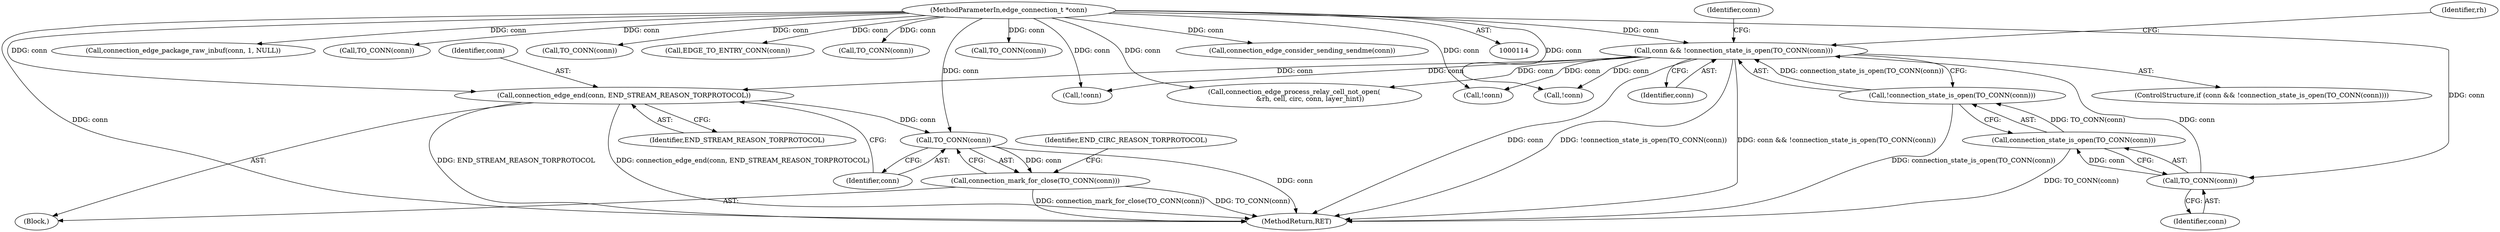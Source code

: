 digraph "0_tor_56a7c5bc15e0447203a491c1ee37de9939ad1dcd@API" {
"1000373" [label="(Call,connection_edge_end(conn, END_STREAM_REASON_TORPROTOCOL))"];
"1000205" [label="(Call,conn && !connection_state_is_open(TO_CONN(conn)))"];
"1000209" [label="(Call,TO_CONN(conn))"];
"1000117" [label="(MethodParameterIn,edge_connection_t *conn)"];
"1000207" [label="(Call,!connection_state_is_open(TO_CONN(conn)))"];
"1000208" [label="(Call,connection_state_is_open(TO_CONN(conn)))"];
"1000377" [label="(Call,TO_CONN(conn))"];
"1000376" [label="(Call,connection_mark_for_close(TO_CONN(conn)))"];
"1000952" [label="(Call,connection_edge_package_raw_inbuf(conn, 1, NULL))"];
"1000530" [label="(Call,TO_CONN(conn))"];
"1000217" [label="(Identifier,conn)"];
"1000117" [label="(MethodParameterIn,edge_connection_t *conn)"];
"1001058" [label="(MethodReturn,RET)"];
"1000439" [label="(Call,TO_CONN(conn))"];
"1000488" [label="(Call,EDGE_TO_ENTRY_CONN(conn))"];
"1000374" [label="(Identifier,conn)"];
"1000204" [label="(ControlStructure,if (conn && !connection_state_is_open(TO_CONN(conn))))"];
"1000376" [label="(Call,connection_mark_for_close(TO_CONN(conn)))"];
"1000209" [label="(Call,TO_CONN(conn))"];
"1000207" [label="(Call,!connection_state_is_open(TO_CONN(conn)))"];
"1000959" [label="(Call,TO_CONN(conn))"];
"1000375" [label="(Identifier,END_STREAM_REASON_TORPROTOCOL)"];
"1000208" [label="(Call,connection_state_is_open(TO_CONN(conn)))"];
"1000377" [label="(Call,TO_CONN(conn))"];
"1000381" [label="(Identifier,END_CIRC_REASON_TORPROTOCOL)"];
"1000205" [label="(Call,conn && !connection_state_is_open(TO_CONN(conn)))"];
"1000372" [label="(Block,)"];
"1000373" [label="(Call,connection_edge_end(conn, END_STREAM_REASON_TORPROTOCOL))"];
"1000919" [label="(Call,!conn)"];
"1000948" [label="(Call,TO_CONN(conn))"];
"1000378" [label="(Identifier,conn)"];
"1000397" [label="(Call,!conn)"];
"1000249" [label="(Call,connection_edge_process_relay_cell_not_open(\n               &rh, cell, circ, conn, layer_hint))"];
"1000210" [label="(Identifier,conn)"];
"1000445" [label="(Call,connection_edge_consider_sending_sendme(conn))"];
"1000466" [label="(Call,!conn)"];
"1000206" [label="(Identifier,conn)"];
"1000258" [label="(Identifier,rh)"];
"1000373" -> "1000372"  [label="AST: "];
"1000373" -> "1000375"  [label="CFG: "];
"1000374" -> "1000373"  [label="AST: "];
"1000375" -> "1000373"  [label="AST: "];
"1000378" -> "1000373"  [label="CFG: "];
"1000373" -> "1001058"  [label="DDG: END_STREAM_REASON_TORPROTOCOL"];
"1000373" -> "1001058"  [label="DDG: connection_edge_end(conn, END_STREAM_REASON_TORPROTOCOL)"];
"1000205" -> "1000373"  [label="DDG: conn"];
"1000117" -> "1000373"  [label="DDG: conn"];
"1000373" -> "1000377"  [label="DDG: conn"];
"1000205" -> "1000204"  [label="AST: "];
"1000205" -> "1000206"  [label="CFG: "];
"1000205" -> "1000207"  [label="CFG: "];
"1000206" -> "1000205"  [label="AST: "];
"1000207" -> "1000205"  [label="AST: "];
"1000217" -> "1000205"  [label="CFG: "];
"1000258" -> "1000205"  [label="CFG: "];
"1000205" -> "1001058"  [label="DDG: conn"];
"1000205" -> "1001058"  [label="DDG: !connection_state_is_open(TO_CONN(conn))"];
"1000205" -> "1001058"  [label="DDG: conn && !connection_state_is_open(TO_CONN(conn))"];
"1000209" -> "1000205"  [label="DDG: conn"];
"1000117" -> "1000205"  [label="DDG: conn"];
"1000207" -> "1000205"  [label="DDG: connection_state_is_open(TO_CONN(conn))"];
"1000205" -> "1000249"  [label="DDG: conn"];
"1000205" -> "1000397"  [label="DDG: conn"];
"1000205" -> "1000466"  [label="DDG: conn"];
"1000205" -> "1000919"  [label="DDG: conn"];
"1000209" -> "1000208"  [label="AST: "];
"1000209" -> "1000210"  [label="CFG: "];
"1000210" -> "1000209"  [label="AST: "];
"1000208" -> "1000209"  [label="CFG: "];
"1000209" -> "1000208"  [label="DDG: conn"];
"1000117" -> "1000209"  [label="DDG: conn"];
"1000117" -> "1000114"  [label="AST: "];
"1000117" -> "1001058"  [label="DDG: conn"];
"1000117" -> "1000249"  [label="DDG: conn"];
"1000117" -> "1000377"  [label="DDG: conn"];
"1000117" -> "1000397"  [label="DDG: conn"];
"1000117" -> "1000439"  [label="DDG: conn"];
"1000117" -> "1000445"  [label="DDG: conn"];
"1000117" -> "1000466"  [label="DDG: conn"];
"1000117" -> "1000488"  [label="DDG: conn"];
"1000117" -> "1000530"  [label="DDG: conn"];
"1000117" -> "1000919"  [label="DDG: conn"];
"1000117" -> "1000948"  [label="DDG: conn"];
"1000117" -> "1000952"  [label="DDG: conn"];
"1000117" -> "1000959"  [label="DDG: conn"];
"1000207" -> "1000208"  [label="CFG: "];
"1000208" -> "1000207"  [label="AST: "];
"1000207" -> "1001058"  [label="DDG: connection_state_is_open(TO_CONN(conn))"];
"1000208" -> "1000207"  [label="DDG: TO_CONN(conn)"];
"1000208" -> "1001058"  [label="DDG: TO_CONN(conn)"];
"1000377" -> "1000376"  [label="AST: "];
"1000377" -> "1000378"  [label="CFG: "];
"1000378" -> "1000377"  [label="AST: "];
"1000376" -> "1000377"  [label="CFG: "];
"1000377" -> "1001058"  [label="DDG: conn"];
"1000377" -> "1000376"  [label="DDG: conn"];
"1000376" -> "1000372"  [label="AST: "];
"1000381" -> "1000376"  [label="CFG: "];
"1000376" -> "1001058"  [label="DDG: connection_mark_for_close(TO_CONN(conn))"];
"1000376" -> "1001058"  [label="DDG: TO_CONN(conn)"];
}
